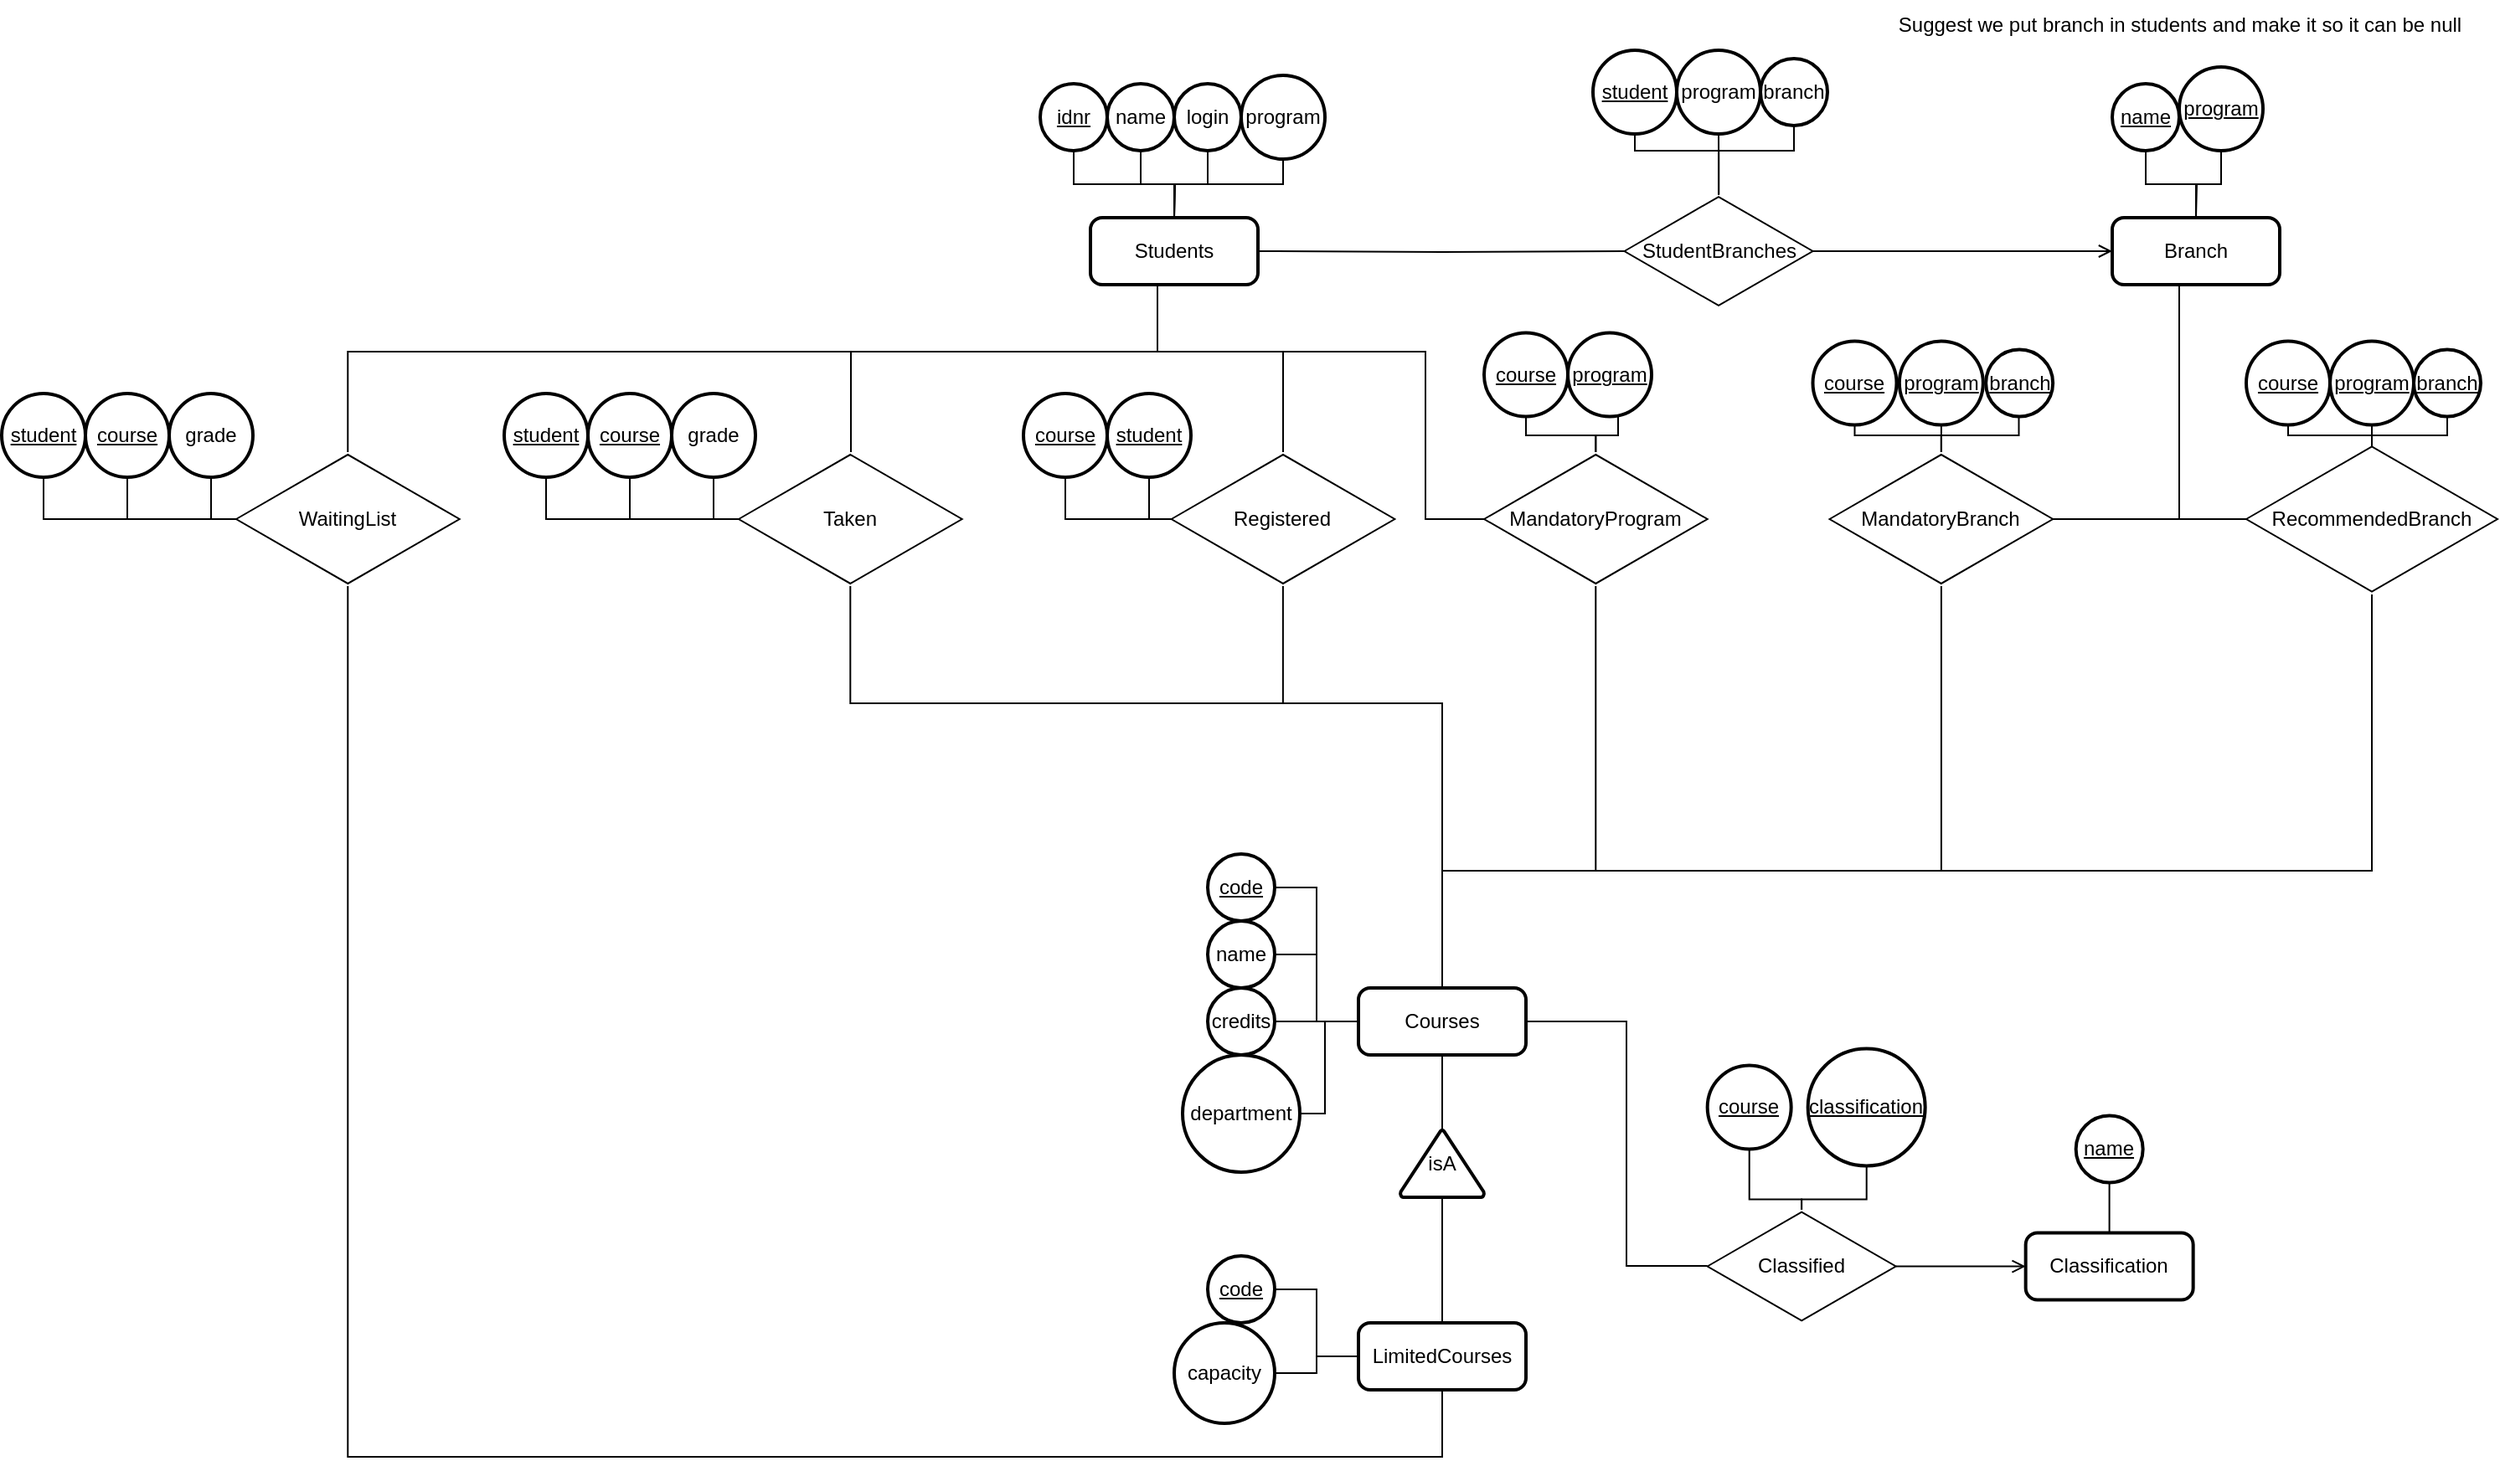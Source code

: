 <mxfile version="22.1.18" type="device">
  <diagram name="Page-1" id="edf60f1a-56cd-e834-aa8a-f176f3a09ee4">
    <mxGraphModel dx="2534" dy="1677" grid="1" gridSize="10" guides="1" tooltips="1" connect="1" arrows="1" fold="1" page="1" pageScale="1" pageWidth="1100" pageHeight="850" background="none" math="0" shadow="0">
      <root>
        <mxCell id="0" />
        <mxCell id="1" parent="0" />
        <mxCell id="WQ_CbdkSGMJaGntY7lkz-7" style="edgeStyle=orthogonalEdgeStyle;rounded=0;orthogonalLoop=1;jettySize=auto;html=1;endArrow=none;endFill=0;" parent="1" target="WQ_CbdkSGMJaGntY7lkz-2" edge="1">
          <mxGeometry relative="1" as="geometry">
            <mxPoint x="330" y="30" as="sourcePoint" />
            <Array as="points">
              <mxPoint x="330" y="10" />
              <mxPoint x="270" y="10" />
            </Array>
          </mxGeometry>
        </mxCell>
        <mxCell id="WQ_CbdkSGMJaGntY7lkz-8" style="edgeStyle=orthogonalEdgeStyle;rounded=0;orthogonalLoop=1;jettySize=auto;html=1;endArrow=none;endFill=0;" parent="1" target="WQ_CbdkSGMJaGntY7lkz-3" edge="1">
          <mxGeometry relative="1" as="geometry">
            <mxPoint x="330" y="30" as="sourcePoint" />
          </mxGeometry>
        </mxCell>
        <mxCell id="WQ_CbdkSGMJaGntY7lkz-9" style="edgeStyle=orthogonalEdgeStyle;rounded=0;orthogonalLoop=1;jettySize=auto;html=1;endArrow=none;endFill=0;" parent="1" target="WQ_CbdkSGMJaGntY7lkz-4" edge="1">
          <mxGeometry relative="1" as="geometry">
            <mxPoint x="330" y="30" as="sourcePoint" />
          </mxGeometry>
        </mxCell>
        <mxCell id="WQ_CbdkSGMJaGntY7lkz-10" style="edgeStyle=orthogonalEdgeStyle;rounded=0;orthogonalLoop=1;jettySize=auto;html=1;endArrow=none;endFill=0;" parent="1" target="WQ_CbdkSGMJaGntY7lkz-5" edge="1">
          <mxGeometry relative="1" as="geometry">
            <mxPoint x="330" y="30" as="sourcePoint" />
            <Array as="points">
              <mxPoint x="330" y="10" />
              <mxPoint x="395" y="10" />
            </Array>
          </mxGeometry>
        </mxCell>
        <mxCell id="WQ_CbdkSGMJaGntY7lkz-12" style="edgeStyle=orthogonalEdgeStyle;rounded=0;orthogonalLoop=1;jettySize=auto;html=1;endArrow=none;endFill=0;" parent="1" target="WQ_CbdkSGMJaGntY7lkz-44" edge="1">
          <mxGeometry relative="1" as="geometry">
            <mxPoint x="380" y="50" as="sourcePoint" />
            <mxPoint x="430" y="50" as="targetPoint" />
          </mxGeometry>
        </mxCell>
        <mxCell id="WQ_CbdkSGMJaGntY7lkz-82" style="edgeStyle=orthogonalEdgeStyle;rounded=0;orthogonalLoop=1;jettySize=auto;html=1;endArrow=none;endFill=0;" parent="1" source="WQ_CbdkSGMJaGntY7lkz-1" target="WQ_CbdkSGMJaGntY7lkz-70" edge="1">
          <mxGeometry relative="1" as="geometry">
            <Array as="points">
              <mxPoint x="320" y="110" />
              <mxPoint x="480" y="110" />
              <mxPoint x="480" y="210" />
            </Array>
          </mxGeometry>
        </mxCell>
        <mxCell id="WQ_CbdkSGMJaGntY7lkz-103" style="edgeStyle=orthogonalEdgeStyle;rounded=0;orthogonalLoop=1;jettySize=auto;html=1;endArrow=none;endFill=0;" parent="1" source="WQ_CbdkSGMJaGntY7lkz-1" target="WQ_CbdkSGMJaGntY7lkz-101" edge="1">
          <mxGeometry relative="1" as="geometry">
            <Array as="points">
              <mxPoint x="320" y="110" />
              <mxPoint x="395" y="110" />
            </Array>
          </mxGeometry>
        </mxCell>
        <mxCell id="WQ_CbdkSGMJaGntY7lkz-104" style="edgeStyle=orthogonalEdgeStyle;rounded=0;orthogonalLoop=1;jettySize=auto;html=1;endArrow=none;endFill=0;" parent="1" source="WQ_CbdkSGMJaGntY7lkz-1" target="WQ_CbdkSGMJaGntY7lkz-102" edge="1">
          <mxGeometry relative="1" as="geometry">
            <Array as="points">
              <mxPoint x="320" y="110" />
              <mxPoint x="137" y="110" />
            </Array>
          </mxGeometry>
        </mxCell>
        <mxCell id="WQ_CbdkSGMJaGntY7lkz-1" value="Students" style="rounded=1;whiteSpace=wrap;html=1;absoluteArcSize=1;arcSize=14;strokeWidth=2;" parent="1" vertex="1">
          <mxGeometry x="280" y="30" width="100" height="40" as="geometry" />
        </mxCell>
        <mxCell id="WQ_CbdkSGMJaGntY7lkz-2" value="&lt;u&gt;idnr&lt;/u&gt;" style="strokeWidth=2;html=1;shape=mxgraph.flowchart.start_2;whiteSpace=wrap;" parent="1" vertex="1">
          <mxGeometry x="250" y="-50" width="40" height="40" as="geometry" />
        </mxCell>
        <mxCell id="WQ_CbdkSGMJaGntY7lkz-3" value="name" style="strokeWidth=2;html=1;shape=mxgraph.flowchart.start_2;whiteSpace=wrap;" parent="1" vertex="1">
          <mxGeometry x="290" y="-50" width="40" height="40" as="geometry" />
        </mxCell>
        <mxCell id="WQ_CbdkSGMJaGntY7lkz-4" value="login" style="strokeWidth=2;html=1;shape=mxgraph.flowchart.start_2;whiteSpace=wrap;" parent="1" vertex="1">
          <mxGeometry x="330" y="-50" width="40" height="40" as="geometry" />
        </mxCell>
        <mxCell id="WQ_CbdkSGMJaGntY7lkz-5" value="program" style="strokeWidth=2;html=1;shape=mxgraph.flowchart.start_2;whiteSpace=wrap;" parent="1" vertex="1">
          <mxGeometry x="370" y="-55" width="50" height="50" as="geometry" />
        </mxCell>
        <mxCell id="WQ_CbdkSGMJaGntY7lkz-15" value="&lt;u&gt;student&lt;/u&gt;" style="strokeWidth=2;html=1;shape=mxgraph.flowchart.start_2;whiteSpace=wrap;" parent="1" vertex="1">
          <mxGeometry x="580" y="-70" width="50" height="50" as="geometry" />
        </mxCell>
        <mxCell id="WQ_CbdkSGMJaGntY7lkz-16" value="branch" style="strokeWidth=2;html=1;shape=mxgraph.flowchart.start_2;whiteSpace=wrap;" parent="1" vertex="1">
          <mxGeometry x="680" y="-65" width="40" height="40" as="geometry" />
        </mxCell>
        <mxCell id="WQ_CbdkSGMJaGntY7lkz-17" value="program" style="strokeWidth=2;html=1;shape=mxgraph.flowchart.start_2;whiteSpace=wrap;" parent="1" vertex="1">
          <mxGeometry x="630" y="-70" width="50" height="50" as="geometry" />
        </mxCell>
        <mxCell id="WQ_CbdkSGMJaGntY7lkz-30" style="edgeStyle=orthogonalEdgeStyle;rounded=0;orthogonalLoop=1;jettySize=auto;html=1;endArrow=none;endFill=0;" parent="1" target="WQ_CbdkSGMJaGntY7lkz-28" edge="1">
          <mxGeometry relative="1" as="geometry">
            <mxPoint x="940" y="30" as="sourcePoint" />
          </mxGeometry>
        </mxCell>
        <mxCell id="WQ_CbdkSGMJaGntY7lkz-76" style="edgeStyle=orthogonalEdgeStyle;rounded=0;orthogonalLoop=1;jettySize=auto;html=1;endArrow=none;endFill=0;" parent="1" source="WQ_CbdkSGMJaGntY7lkz-22" target="WQ_CbdkSGMJaGntY7lkz-72" edge="1">
          <mxGeometry relative="1" as="geometry">
            <Array as="points">
              <mxPoint x="930" y="210" />
            </Array>
          </mxGeometry>
        </mxCell>
        <mxCell id="WQ_CbdkSGMJaGntY7lkz-89" style="edgeStyle=orthogonalEdgeStyle;rounded=0;orthogonalLoop=1;jettySize=auto;html=1;endArrow=none;endFill=0;" parent="1" source="WQ_CbdkSGMJaGntY7lkz-22" target="WQ_CbdkSGMJaGntY7lkz-27" edge="1">
          <mxGeometry relative="1" as="geometry" />
        </mxCell>
        <mxCell id="WQ_CbdkSGMJaGntY7lkz-93" style="edgeStyle=orthogonalEdgeStyle;rounded=0;orthogonalLoop=1;jettySize=auto;html=1;endArrow=none;endFill=0;" parent="1" source="WQ_CbdkSGMJaGntY7lkz-22" target="WQ_CbdkSGMJaGntY7lkz-92" edge="1">
          <mxGeometry relative="1" as="geometry">
            <Array as="points">
              <mxPoint x="930" y="210" />
            </Array>
          </mxGeometry>
        </mxCell>
        <mxCell id="WQ_CbdkSGMJaGntY7lkz-22" value="Branch" style="rounded=1;whiteSpace=wrap;html=1;absoluteArcSize=1;arcSize=14;strokeWidth=2;" parent="1" vertex="1">
          <mxGeometry x="890" y="30" width="100" height="40" as="geometry" />
        </mxCell>
        <mxCell id="WQ_CbdkSGMJaGntY7lkz-27" value="&lt;u&gt;name&lt;/u&gt;" style="strokeWidth=2;html=1;shape=mxgraph.flowchart.start_2;whiteSpace=wrap;" parent="1" vertex="1">
          <mxGeometry x="890" y="-50" width="40" height="40" as="geometry" />
        </mxCell>
        <mxCell id="WQ_CbdkSGMJaGntY7lkz-28" value="&lt;u&gt;program&lt;/u&gt;" style="strokeWidth=2;html=1;shape=mxgraph.flowchart.start_2;whiteSpace=wrap;" parent="1" vertex="1">
          <mxGeometry x="930" y="-60" width="50" height="50" as="geometry" />
        </mxCell>
        <mxCell id="WQ_CbdkSGMJaGntY7lkz-41" style="edgeStyle=orthogonalEdgeStyle;rounded=0;orthogonalLoop=1;jettySize=auto;html=1;endArrow=none;endFill=0;" parent="1" source="WQ_CbdkSGMJaGntY7lkz-34" target="WQ_CbdkSGMJaGntY7lkz-35" edge="1">
          <mxGeometry relative="1" as="geometry" />
        </mxCell>
        <mxCell id="WQ_CbdkSGMJaGntY7lkz-42" style="edgeStyle=orthogonalEdgeStyle;rounded=0;orthogonalLoop=1;jettySize=auto;html=1;endArrow=none;endFill=0;" parent="1" source="WQ_CbdkSGMJaGntY7lkz-34" target="WQ_CbdkSGMJaGntY7lkz-36" edge="1">
          <mxGeometry relative="1" as="geometry" />
        </mxCell>
        <mxCell id="WQ_CbdkSGMJaGntY7lkz-43" style="edgeStyle=orthogonalEdgeStyle;rounded=0;orthogonalLoop=1;jettySize=auto;html=1;endArrow=none;endFill=0;" parent="1" source="WQ_CbdkSGMJaGntY7lkz-34" target="WQ_CbdkSGMJaGntY7lkz-37" edge="1">
          <mxGeometry relative="1" as="geometry">
            <Array as="points">
              <mxPoint x="420" y="510" />
              <mxPoint x="420" y="565" />
            </Array>
          </mxGeometry>
        </mxCell>
        <mxCell id="WQ_CbdkSGMJaGntY7lkz-61" style="edgeStyle=orthogonalEdgeStyle;rounded=0;orthogonalLoop=1;jettySize=auto;html=1;endArrow=none;endFill=0;" parent="1" source="WQ_CbdkSGMJaGntY7lkz-34" target="WQ_CbdkSGMJaGntY7lkz-60" edge="1">
          <mxGeometry relative="1" as="geometry">
            <Array as="points">
              <mxPoint x="600" y="510" />
              <mxPoint x="600" y="656" />
            </Array>
          </mxGeometry>
        </mxCell>
        <mxCell id="WQ_CbdkSGMJaGntY7lkz-34" value="Courses" style="rounded=1;whiteSpace=wrap;html=1;absoluteArcSize=1;arcSize=14;strokeWidth=2;" parent="1" vertex="1">
          <mxGeometry x="440" y="490" width="100" height="40" as="geometry" />
        </mxCell>
        <mxCell id="WQ_CbdkSGMJaGntY7lkz-35" value="name" style="strokeWidth=2;html=1;shape=mxgraph.flowchart.start_2;whiteSpace=wrap;" parent="1" vertex="1">
          <mxGeometry x="350" y="450" width="40" height="40" as="geometry" />
        </mxCell>
        <mxCell id="WQ_CbdkSGMJaGntY7lkz-36" value="credits" style="strokeWidth=2;html=1;shape=mxgraph.flowchart.start_2;whiteSpace=wrap;" parent="1" vertex="1">
          <mxGeometry x="350" y="490" width="40" height="40" as="geometry" />
        </mxCell>
        <mxCell id="WQ_CbdkSGMJaGntY7lkz-37" value="department" style="strokeWidth=2;html=1;shape=mxgraph.flowchart.start_2;whiteSpace=wrap;" parent="1" vertex="1">
          <mxGeometry x="335" y="530" width="70" height="70" as="geometry" />
        </mxCell>
        <mxCell id="WQ_CbdkSGMJaGntY7lkz-38" value="&lt;u&gt;code&lt;/u&gt;" style="strokeWidth=2;html=1;shape=mxgraph.flowchart.start_2;whiteSpace=wrap;" parent="1" vertex="1">
          <mxGeometry x="350" y="410" width="40" height="40" as="geometry" />
        </mxCell>
        <mxCell id="WQ_CbdkSGMJaGntY7lkz-40" style="edgeStyle=orthogonalEdgeStyle;rounded=0;orthogonalLoop=1;jettySize=auto;html=1;entryX=1;entryY=0.5;entryDx=0;entryDy=0;entryPerimeter=0;endArrow=none;endFill=0;" parent="1" source="WQ_CbdkSGMJaGntY7lkz-34" target="WQ_CbdkSGMJaGntY7lkz-38" edge="1">
          <mxGeometry relative="1" as="geometry" />
        </mxCell>
        <mxCell id="WQ_CbdkSGMJaGntY7lkz-45" style="edgeStyle=orthogonalEdgeStyle;rounded=0;orthogonalLoop=1;jettySize=auto;html=1;endArrow=open;endFill=0;" parent="1" source="WQ_CbdkSGMJaGntY7lkz-44" edge="1">
          <mxGeometry relative="1" as="geometry">
            <mxPoint x="890" y="50" as="targetPoint" />
          </mxGeometry>
        </mxCell>
        <mxCell id="WQ_CbdkSGMJaGntY7lkz-48" style="edgeStyle=orthogonalEdgeStyle;rounded=0;orthogonalLoop=1;jettySize=auto;html=1;endArrow=none;endFill=0;" parent="1" source="WQ_CbdkSGMJaGntY7lkz-44" target="WQ_CbdkSGMJaGntY7lkz-17" edge="1">
          <mxGeometry relative="1" as="geometry">
            <Array as="points" />
          </mxGeometry>
        </mxCell>
        <mxCell id="WQ_CbdkSGMJaGntY7lkz-90" style="edgeStyle=orthogonalEdgeStyle;rounded=0;orthogonalLoop=1;jettySize=auto;html=1;endArrow=none;endFill=0;" parent="1" source="WQ_CbdkSGMJaGntY7lkz-44" target="WQ_CbdkSGMJaGntY7lkz-15" edge="1">
          <mxGeometry relative="1" as="geometry">
            <Array as="points">
              <mxPoint x="655" y="-10" />
              <mxPoint x="605" y="-10" />
            </Array>
          </mxGeometry>
        </mxCell>
        <mxCell id="WQ_CbdkSGMJaGntY7lkz-91" style="edgeStyle=orthogonalEdgeStyle;rounded=0;orthogonalLoop=1;jettySize=auto;html=1;endArrow=none;endFill=0;" parent="1" source="WQ_CbdkSGMJaGntY7lkz-44" target="WQ_CbdkSGMJaGntY7lkz-16" edge="1">
          <mxGeometry relative="1" as="geometry">
            <Array as="points">
              <mxPoint x="655" y="-10" />
              <mxPoint x="700" y="-10" />
            </Array>
          </mxGeometry>
        </mxCell>
        <mxCell id="WQ_CbdkSGMJaGntY7lkz-44" value="StudentBranches" style="html=1;whiteSpace=wrap;aspect=fixed;shape=isoRectangle;" parent="1" vertex="1">
          <mxGeometry x="598.75" y="16.25" width="112.5" height="67.5" as="geometry" />
        </mxCell>
        <mxCell id="WQ_CbdkSGMJaGntY7lkz-51" style="edgeStyle=orthogonalEdgeStyle;rounded=0;orthogonalLoop=1;jettySize=auto;html=1;endArrow=none;endFill=0;" parent="1" source="WQ_CbdkSGMJaGntY7lkz-50" target="WQ_CbdkSGMJaGntY7lkz-34" edge="1">
          <mxGeometry relative="1" as="geometry" />
        </mxCell>
        <mxCell id="WQ_CbdkSGMJaGntY7lkz-50" value="isA" style="strokeWidth=2;html=1;shape=mxgraph.flowchart.extract_or_measurement;whiteSpace=wrap;" parent="1" vertex="1">
          <mxGeometry x="465" y="575" width="50" height="40" as="geometry" />
        </mxCell>
        <mxCell id="WQ_CbdkSGMJaGntY7lkz-53" style="edgeStyle=orthogonalEdgeStyle;rounded=0;orthogonalLoop=1;jettySize=auto;html=1;endArrow=none;endFill=0;" parent="1" source="WQ_CbdkSGMJaGntY7lkz-52" target="WQ_CbdkSGMJaGntY7lkz-50" edge="1">
          <mxGeometry relative="1" as="geometry" />
        </mxCell>
        <mxCell id="WQ_CbdkSGMJaGntY7lkz-56" style="edgeStyle=orthogonalEdgeStyle;rounded=0;orthogonalLoop=1;jettySize=auto;html=1;endArrow=none;endFill=0;" parent="1" source="WQ_CbdkSGMJaGntY7lkz-52" target="WQ_CbdkSGMJaGntY7lkz-54" edge="1">
          <mxGeometry relative="1" as="geometry" />
        </mxCell>
        <mxCell id="WQ_CbdkSGMJaGntY7lkz-57" style="edgeStyle=orthogonalEdgeStyle;rounded=0;orthogonalLoop=1;jettySize=auto;html=1;endArrow=none;endFill=0;" parent="1" source="WQ_CbdkSGMJaGntY7lkz-52" target="WQ_CbdkSGMJaGntY7lkz-55" edge="1">
          <mxGeometry relative="1" as="geometry" />
        </mxCell>
        <mxCell id="WQ_CbdkSGMJaGntY7lkz-52" value="LimitedCourses" style="rounded=1;whiteSpace=wrap;html=1;absoluteArcSize=1;arcSize=14;strokeWidth=2;" parent="1" vertex="1">
          <mxGeometry x="440" y="690" width="100" height="40" as="geometry" />
        </mxCell>
        <mxCell id="WQ_CbdkSGMJaGntY7lkz-54" value="&lt;u&gt;code&lt;/u&gt;" style="strokeWidth=2;html=1;shape=mxgraph.flowchart.start_2;whiteSpace=wrap;" parent="1" vertex="1">
          <mxGeometry x="350" y="650" width="40" height="40" as="geometry" />
        </mxCell>
        <mxCell id="WQ_CbdkSGMJaGntY7lkz-55" value="capacity" style="strokeWidth=2;html=1;shape=mxgraph.flowchart.start_2;whiteSpace=wrap;" parent="1" vertex="1">
          <mxGeometry x="330" y="690" width="60" height="60" as="geometry" />
        </mxCell>
        <mxCell id="WQ_CbdkSGMJaGntY7lkz-64" style="edgeStyle=orthogonalEdgeStyle;rounded=0;orthogonalLoop=1;jettySize=auto;html=1;endArrow=none;endFill=0;" parent="1" source="WQ_CbdkSGMJaGntY7lkz-60" target="WQ_CbdkSGMJaGntY7lkz-62" edge="1">
          <mxGeometry relative="1" as="geometry">
            <Array as="points">
              <mxPoint x="704.33" y="616.25" />
              <mxPoint x="673.33" y="616.25" />
            </Array>
          </mxGeometry>
        </mxCell>
        <mxCell id="WQ_CbdkSGMJaGntY7lkz-65" style="edgeStyle=orthogonalEdgeStyle;rounded=0;orthogonalLoop=1;jettySize=auto;html=1;endArrow=none;endFill=0;" parent="1" source="WQ_CbdkSGMJaGntY7lkz-60" target="WQ_CbdkSGMJaGntY7lkz-63" edge="1">
          <mxGeometry relative="1" as="geometry">
            <Array as="points">
              <mxPoint x="704.33" y="616.25" />
              <mxPoint x="743.33" y="616.25" />
            </Array>
          </mxGeometry>
        </mxCell>
        <mxCell id="WQ_CbdkSGMJaGntY7lkz-67" style="edgeStyle=orthogonalEdgeStyle;rounded=0;orthogonalLoop=1;jettySize=auto;html=1;endArrow=open;endFill=0;" parent="1" source="WQ_CbdkSGMJaGntY7lkz-60" target="WQ_CbdkSGMJaGntY7lkz-66" edge="1">
          <mxGeometry relative="1" as="geometry" />
        </mxCell>
        <mxCell id="WQ_CbdkSGMJaGntY7lkz-60" value="Classified" style="html=1;whiteSpace=wrap;aspect=fixed;shape=isoRectangle;" parent="1" vertex="1">
          <mxGeometry x="648.33" y="622.5" width="112.5" height="67.5" as="geometry" />
        </mxCell>
        <mxCell id="WQ_CbdkSGMJaGntY7lkz-62" value="&lt;u&gt;course&lt;/u&gt;" style="strokeWidth=2;html=1;shape=mxgraph.flowchart.start_2;whiteSpace=wrap;" parent="1" vertex="1">
          <mxGeometry x="648.33" y="536.25" width="50" height="50" as="geometry" />
        </mxCell>
        <mxCell id="WQ_CbdkSGMJaGntY7lkz-63" value="&lt;u&gt;classification&lt;/u&gt;" style="strokeWidth=2;html=1;shape=mxgraph.flowchart.start_2;whiteSpace=wrap;" parent="1" vertex="1">
          <mxGeometry x="708.33" y="526.25" width="70" height="70" as="geometry" />
        </mxCell>
        <mxCell id="WQ_CbdkSGMJaGntY7lkz-69" style="edgeStyle=orthogonalEdgeStyle;rounded=0;orthogonalLoop=1;jettySize=auto;html=1;endArrow=none;endFill=0;" parent="1" source="WQ_CbdkSGMJaGntY7lkz-66" target="WQ_CbdkSGMJaGntY7lkz-68" edge="1">
          <mxGeometry relative="1" as="geometry" />
        </mxCell>
        <mxCell id="WQ_CbdkSGMJaGntY7lkz-66" value="Classification" style="rounded=1;whiteSpace=wrap;html=1;absoluteArcSize=1;arcSize=14;strokeWidth=2;" parent="1" vertex="1">
          <mxGeometry x="838.33" y="636.25" width="100" height="40" as="geometry" />
        </mxCell>
        <mxCell id="WQ_CbdkSGMJaGntY7lkz-68" value="&lt;u&gt;name&lt;/u&gt;" style="strokeWidth=2;html=1;shape=mxgraph.flowchart.start_2;whiteSpace=wrap;" parent="1" vertex="1">
          <mxGeometry x="868.33" y="566.25" width="40" height="40" as="geometry" />
        </mxCell>
        <mxCell id="WQ_CbdkSGMJaGntY7lkz-75" style="edgeStyle=orthogonalEdgeStyle;rounded=0;orthogonalLoop=1;jettySize=auto;html=1;endArrow=none;endFill=0;" parent="1" source="WQ_CbdkSGMJaGntY7lkz-70" target="WQ_CbdkSGMJaGntY7lkz-34" edge="1">
          <mxGeometry relative="1" as="geometry">
            <Array as="points">
              <mxPoint x="582" y="420" />
              <mxPoint x="490" y="420" />
            </Array>
          </mxGeometry>
        </mxCell>
        <mxCell id="WQ_CbdkSGMJaGntY7lkz-80" style="edgeStyle=orthogonalEdgeStyle;rounded=0;orthogonalLoop=1;jettySize=auto;html=1;endArrow=none;endFill=0;" parent="1" source="WQ_CbdkSGMJaGntY7lkz-70" target="WQ_CbdkSGMJaGntY7lkz-78" edge="1">
          <mxGeometry relative="1" as="geometry">
            <Array as="points">
              <mxPoint x="582" y="160" />
              <mxPoint x="540" y="160" />
            </Array>
          </mxGeometry>
        </mxCell>
        <mxCell id="WQ_CbdkSGMJaGntY7lkz-81" style="edgeStyle=orthogonalEdgeStyle;rounded=0;orthogonalLoop=1;jettySize=auto;html=1;endArrow=none;endFill=0;" parent="1" source="WQ_CbdkSGMJaGntY7lkz-70" target="WQ_CbdkSGMJaGntY7lkz-79" edge="1">
          <mxGeometry relative="1" as="geometry">
            <Array as="points">
              <mxPoint x="582" y="160" />
              <mxPoint x="595" y="160" />
            </Array>
          </mxGeometry>
        </mxCell>
        <mxCell id="WQ_CbdkSGMJaGntY7lkz-70" value="MandatoryProgram" style="html=1;whiteSpace=wrap;aspect=fixed;shape=isoRectangle;" parent="1" vertex="1">
          <mxGeometry x="515" y="170" width="133.33" height="80" as="geometry" />
        </mxCell>
        <mxCell id="WQ_CbdkSGMJaGntY7lkz-77" style="edgeStyle=orthogonalEdgeStyle;rounded=0;orthogonalLoop=1;jettySize=auto;html=1;endArrow=none;endFill=0;" parent="1" source="WQ_CbdkSGMJaGntY7lkz-72" target="WQ_CbdkSGMJaGntY7lkz-34" edge="1">
          <mxGeometry relative="1" as="geometry">
            <Array as="points">
              <mxPoint x="787" y="420" />
              <mxPoint x="490" y="420" />
            </Array>
          </mxGeometry>
        </mxCell>
        <mxCell id="WQ_CbdkSGMJaGntY7lkz-86" style="edgeStyle=orthogonalEdgeStyle;rounded=0;orthogonalLoop=1;jettySize=auto;html=1;endArrow=none;endFill=0;" parent="1" source="WQ_CbdkSGMJaGntY7lkz-72" target="WQ_CbdkSGMJaGntY7lkz-84" edge="1">
          <mxGeometry relative="1" as="geometry" />
        </mxCell>
        <mxCell id="WQ_CbdkSGMJaGntY7lkz-87" style="edgeStyle=orthogonalEdgeStyle;rounded=0;orthogonalLoop=1;jettySize=auto;html=1;endArrow=none;endFill=0;" parent="1" source="WQ_CbdkSGMJaGntY7lkz-72" target="WQ_CbdkSGMJaGntY7lkz-85" edge="1">
          <mxGeometry relative="1" as="geometry">
            <Array as="points">
              <mxPoint x="788.25" y="160" />
              <mxPoint x="834.25" y="160" />
            </Array>
          </mxGeometry>
        </mxCell>
        <mxCell id="WQ_CbdkSGMJaGntY7lkz-88" style="edgeStyle=orthogonalEdgeStyle;rounded=0;orthogonalLoop=1;jettySize=auto;html=1;endArrow=none;endFill=0;" parent="1" source="WQ_CbdkSGMJaGntY7lkz-72" target="WQ_CbdkSGMJaGntY7lkz-83" edge="1">
          <mxGeometry relative="1" as="geometry">
            <Array as="points">
              <mxPoint x="788.25" y="160" />
              <mxPoint x="736.25" y="160" />
            </Array>
          </mxGeometry>
        </mxCell>
        <mxCell id="WQ_CbdkSGMJaGntY7lkz-72" value="MandatoryBranch" style="html=1;whiteSpace=wrap;aspect=fixed;shape=isoRectangle;" parent="1" vertex="1">
          <mxGeometry x="721.25" y="170" width="133.33" height="80" as="geometry" />
        </mxCell>
        <mxCell id="WQ_CbdkSGMJaGntY7lkz-78" value="&lt;u&gt;course&lt;/u&gt;" style="strokeWidth=2;html=1;shape=mxgraph.flowchart.start_2;whiteSpace=wrap;" parent="1" vertex="1">
          <mxGeometry x="515" y="98.75" width="50" height="50" as="geometry" />
        </mxCell>
        <mxCell id="WQ_CbdkSGMJaGntY7lkz-79" value="&lt;u&gt;program&lt;/u&gt;" style="strokeWidth=2;html=1;shape=mxgraph.flowchart.start_2;whiteSpace=wrap;" parent="1" vertex="1">
          <mxGeometry x="565" y="98.75" width="50" height="50" as="geometry" />
        </mxCell>
        <mxCell id="WQ_CbdkSGMJaGntY7lkz-83" value="&lt;u&gt;course&lt;/u&gt;" style="strokeWidth=2;html=1;shape=mxgraph.flowchart.start_2;whiteSpace=wrap;" parent="1" vertex="1">
          <mxGeometry x="711.25" y="103.75" width="50" height="50" as="geometry" />
        </mxCell>
        <mxCell id="WQ_CbdkSGMJaGntY7lkz-84" value="&lt;u&gt;program&lt;/u&gt;" style="strokeWidth=2;html=1;shape=mxgraph.flowchart.start_2;whiteSpace=wrap;" parent="1" vertex="1">
          <mxGeometry x="762.92" y="103.75" width="50" height="50" as="geometry" />
        </mxCell>
        <mxCell id="WQ_CbdkSGMJaGntY7lkz-85" value="&lt;u&gt;branch&lt;/u&gt;" style="strokeWidth=2;html=1;shape=mxgraph.flowchart.start_2;whiteSpace=wrap;" parent="1" vertex="1">
          <mxGeometry x="814.58" y="108.75" width="40" height="40" as="geometry" />
        </mxCell>
        <mxCell id="WQ_CbdkSGMJaGntY7lkz-97" style="edgeStyle=orthogonalEdgeStyle;rounded=0;orthogonalLoop=1;jettySize=auto;html=1;endArrow=none;endFill=0;" parent="1" source="WQ_CbdkSGMJaGntY7lkz-92" target="WQ_CbdkSGMJaGntY7lkz-94" edge="1">
          <mxGeometry relative="1" as="geometry">
            <Array as="points">
              <mxPoint x="1045" y="160" />
              <mxPoint x="995" y="160" />
            </Array>
          </mxGeometry>
        </mxCell>
        <mxCell id="WQ_CbdkSGMJaGntY7lkz-98" style="edgeStyle=orthogonalEdgeStyle;rounded=0;orthogonalLoop=1;jettySize=auto;html=1;endArrow=none;endFill=0;" parent="1" source="WQ_CbdkSGMJaGntY7lkz-92" target="WQ_CbdkSGMJaGntY7lkz-95" edge="1">
          <mxGeometry relative="1" as="geometry" />
        </mxCell>
        <mxCell id="WQ_CbdkSGMJaGntY7lkz-99" style="edgeStyle=orthogonalEdgeStyle;rounded=0;orthogonalLoop=1;jettySize=auto;html=1;endArrow=none;endFill=0;" parent="1" source="WQ_CbdkSGMJaGntY7lkz-92" target="WQ_CbdkSGMJaGntY7lkz-96" edge="1">
          <mxGeometry relative="1" as="geometry">
            <Array as="points">
              <mxPoint x="1045" y="160" />
              <mxPoint x="1090" y="160" />
            </Array>
          </mxGeometry>
        </mxCell>
        <mxCell id="WQ_CbdkSGMJaGntY7lkz-100" style="edgeStyle=orthogonalEdgeStyle;rounded=0;orthogonalLoop=1;jettySize=auto;html=1;endArrow=none;endFill=0;" parent="1" source="WQ_CbdkSGMJaGntY7lkz-92" target="WQ_CbdkSGMJaGntY7lkz-34" edge="1">
          <mxGeometry relative="1" as="geometry">
            <Array as="points">
              <mxPoint x="1045" y="420" />
              <mxPoint x="490" y="420" />
            </Array>
          </mxGeometry>
        </mxCell>
        <mxCell id="WQ_CbdkSGMJaGntY7lkz-92" value="RecommendedBranch" style="html=1;whiteSpace=wrap;aspect=fixed;shape=isoRectangle;" parent="1" vertex="1">
          <mxGeometry x="970" y="165" width="150" height="90" as="geometry" />
        </mxCell>
        <mxCell id="WQ_CbdkSGMJaGntY7lkz-94" value="&lt;u&gt;course&lt;/u&gt;" style="strokeWidth=2;html=1;shape=mxgraph.flowchart.start_2;whiteSpace=wrap;" parent="1" vertex="1">
          <mxGeometry x="970" y="103.75" width="50" height="50" as="geometry" />
        </mxCell>
        <mxCell id="WQ_CbdkSGMJaGntY7lkz-95" value="&lt;u&gt;program&lt;/u&gt;" style="strokeWidth=2;html=1;shape=mxgraph.flowchart.start_2;whiteSpace=wrap;" parent="1" vertex="1">
          <mxGeometry x="1020" y="103.75" width="50" height="50" as="geometry" />
        </mxCell>
        <mxCell id="WQ_CbdkSGMJaGntY7lkz-96" value="&lt;u&gt;branch&lt;/u&gt;" style="strokeWidth=2;html=1;shape=mxgraph.flowchart.start_2;whiteSpace=wrap;" parent="1" vertex="1">
          <mxGeometry x="1070" y="108.75" width="40" height="40" as="geometry" />
        </mxCell>
        <mxCell id="WQ_CbdkSGMJaGntY7lkz-105" style="edgeStyle=orthogonalEdgeStyle;rounded=0;orthogonalLoop=1;jettySize=auto;html=1;endArrow=none;endFill=0;" parent="1" source="WQ_CbdkSGMJaGntY7lkz-101" target="WQ_CbdkSGMJaGntY7lkz-34" edge="1">
          <mxGeometry relative="1" as="geometry">
            <Array as="points">
              <mxPoint x="395" y="320" />
              <mxPoint x="490" y="320" />
            </Array>
          </mxGeometry>
        </mxCell>
        <mxCell id="WQ_CbdkSGMJaGntY7lkz-114" style="edgeStyle=orthogonalEdgeStyle;rounded=0;orthogonalLoop=1;jettySize=auto;html=1;endArrow=none;endFill=0;" parent="1" source="WQ_CbdkSGMJaGntY7lkz-101" target="WQ_CbdkSGMJaGntY7lkz-109" edge="1">
          <mxGeometry relative="1" as="geometry">
            <Array as="points">
              <mxPoint x="265" y="210" />
            </Array>
          </mxGeometry>
        </mxCell>
        <mxCell id="WQ_CbdkSGMJaGntY7lkz-116" style="edgeStyle=orthogonalEdgeStyle;rounded=0;orthogonalLoop=1;jettySize=auto;html=1;endArrow=none;endFill=0;" parent="1" source="WQ_CbdkSGMJaGntY7lkz-101" target="WQ_CbdkSGMJaGntY7lkz-108" edge="1">
          <mxGeometry relative="1" as="geometry">
            <Array as="points">
              <mxPoint x="315" y="210" />
            </Array>
          </mxGeometry>
        </mxCell>
        <mxCell id="WQ_CbdkSGMJaGntY7lkz-101" value="Registered" style="html=1;whiteSpace=wrap;aspect=fixed;shape=isoRectangle;" parent="1" vertex="1">
          <mxGeometry x="328.33" y="170" width="133.33" height="80" as="geometry" />
        </mxCell>
        <mxCell id="WQ_CbdkSGMJaGntY7lkz-106" style="edgeStyle=orthogonalEdgeStyle;rounded=0;orthogonalLoop=1;jettySize=auto;html=1;endArrow=none;endFill=0;" parent="1" source="WQ_CbdkSGMJaGntY7lkz-102" target="WQ_CbdkSGMJaGntY7lkz-34" edge="1">
          <mxGeometry relative="1" as="geometry">
            <Array as="points">
              <mxPoint x="137" y="320" />
              <mxPoint x="490" y="320" />
            </Array>
          </mxGeometry>
        </mxCell>
        <mxCell id="WQ_CbdkSGMJaGntY7lkz-117" style="edgeStyle=orthogonalEdgeStyle;rounded=0;orthogonalLoop=1;jettySize=auto;html=1;endArrow=none;endFill=0;" parent="1" source="WQ_CbdkSGMJaGntY7lkz-102" target="WQ_CbdkSGMJaGntY7lkz-107" edge="1">
          <mxGeometry relative="1" as="geometry">
            <Array as="points">
              <mxPoint x="-45" y="210" />
            </Array>
          </mxGeometry>
        </mxCell>
        <mxCell id="WQ_CbdkSGMJaGntY7lkz-118" style="edgeStyle=orthogonalEdgeStyle;rounded=0;orthogonalLoop=1;jettySize=auto;html=1;endArrow=none;endFill=0;" parent="1" source="WQ_CbdkSGMJaGntY7lkz-102" target="WQ_CbdkSGMJaGntY7lkz-111" edge="1">
          <mxGeometry relative="1" as="geometry">
            <Array as="points">
              <mxPoint x="5" y="210" />
            </Array>
          </mxGeometry>
        </mxCell>
        <mxCell id="WQ_CbdkSGMJaGntY7lkz-119" style="edgeStyle=orthogonalEdgeStyle;rounded=0;orthogonalLoop=1;jettySize=auto;html=1;endArrow=none;endFill=0;" parent="1" source="WQ_CbdkSGMJaGntY7lkz-102" target="WQ_CbdkSGMJaGntY7lkz-112" edge="1">
          <mxGeometry relative="1" as="geometry">
            <Array as="points">
              <mxPoint x="55" y="210" />
            </Array>
          </mxGeometry>
        </mxCell>
        <mxCell id="WQ_CbdkSGMJaGntY7lkz-102" value="Taken" style="html=1;whiteSpace=wrap;aspect=fixed;shape=isoRectangle;" parent="1" vertex="1">
          <mxGeometry x="70.0" y="170" width="133.33" height="80" as="geometry" />
        </mxCell>
        <mxCell id="WQ_CbdkSGMJaGntY7lkz-107" value="&lt;u&gt;student&lt;/u&gt;" style="strokeWidth=2;html=1;shape=mxgraph.flowchart.start_2;whiteSpace=wrap;" parent="1" vertex="1">
          <mxGeometry x="-70" y="135" width="50" height="50" as="geometry" />
        </mxCell>
        <mxCell id="WQ_CbdkSGMJaGntY7lkz-108" value="&lt;u&gt;student&lt;/u&gt;" style="strokeWidth=2;html=1;shape=mxgraph.flowchart.start_2;whiteSpace=wrap;" parent="1" vertex="1">
          <mxGeometry x="290" y="135" width="50" height="50" as="geometry" />
        </mxCell>
        <mxCell id="WQ_CbdkSGMJaGntY7lkz-109" value="&lt;u&gt;course&lt;/u&gt;" style="strokeWidth=2;html=1;shape=mxgraph.flowchart.start_2;whiteSpace=wrap;" parent="1" vertex="1">
          <mxGeometry x="240" y="135" width="50" height="50" as="geometry" />
        </mxCell>
        <mxCell id="WQ_CbdkSGMJaGntY7lkz-111" value="&lt;u&gt;course&lt;/u&gt;" style="strokeWidth=2;html=1;shape=mxgraph.flowchart.start_2;whiteSpace=wrap;" parent="1" vertex="1">
          <mxGeometry x="-20" y="135" width="50" height="50" as="geometry" />
        </mxCell>
        <mxCell id="WQ_CbdkSGMJaGntY7lkz-112" value="grade" style="strokeWidth=2;html=1;shape=mxgraph.flowchart.start_2;whiteSpace=wrap;" parent="1" vertex="1">
          <mxGeometry x="30" y="135" width="50" height="50" as="geometry" />
        </mxCell>
        <mxCell id="WQ_CbdkSGMJaGntY7lkz-120" value="Suggest we put branch in students and make it so it can be null" style="text;html=1;align=center;verticalAlign=middle;resizable=0;points=[];autosize=1;strokeColor=none;fillColor=none;" parent="1" vertex="1">
          <mxGeometry x="750" y="-100" width="360" height="30" as="geometry" />
        </mxCell>
        <mxCell id="Ksa-lFz45IvRBolU3xUk-6" style="edgeStyle=orthogonalEdgeStyle;rounded=0;orthogonalLoop=1;jettySize=auto;html=1;endArrow=none;endFill=0;" edge="1" parent="1" source="Ksa-lFz45IvRBolU3xUk-1" target="Ksa-lFz45IvRBolU3xUk-5">
          <mxGeometry relative="1" as="geometry">
            <Array as="points">
              <mxPoint x="-245" y="210" />
            </Array>
          </mxGeometry>
        </mxCell>
        <mxCell id="Ksa-lFz45IvRBolU3xUk-7" style="edgeStyle=orthogonalEdgeStyle;rounded=0;orthogonalLoop=1;jettySize=auto;html=1;endArrow=none;endFill=0;" edge="1" parent="1" source="Ksa-lFz45IvRBolU3xUk-1" target="Ksa-lFz45IvRBolU3xUk-3">
          <mxGeometry relative="1" as="geometry">
            <Array as="points">
              <mxPoint x="-295" y="210" />
            </Array>
          </mxGeometry>
        </mxCell>
        <mxCell id="Ksa-lFz45IvRBolU3xUk-8" style="edgeStyle=orthogonalEdgeStyle;rounded=0;orthogonalLoop=1;jettySize=auto;html=1;endArrow=none;endFill=0;" edge="1" parent="1" source="Ksa-lFz45IvRBolU3xUk-1" target="Ksa-lFz45IvRBolU3xUk-2">
          <mxGeometry relative="1" as="geometry">
            <Array as="points">
              <mxPoint x="-345" y="210" />
            </Array>
          </mxGeometry>
        </mxCell>
        <mxCell id="Ksa-lFz45IvRBolU3xUk-9" style="edgeStyle=orthogonalEdgeStyle;rounded=0;orthogonalLoop=1;jettySize=auto;html=1;endArrow=none;endFill=0;" edge="1" parent="1" source="Ksa-lFz45IvRBolU3xUk-1" target="WQ_CbdkSGMJaGntY7lkz-1">
          <mxGeometry relative="1" as="geometry">
            <Array as="points">
              <mxPoint x="-163" y="110" />
              <mxPoint x="320" y="110" />
            </Array>
          </mxGeometry>
        </mxCell>
        <mxCell id="Ksa-lFz45IvRBolU3xUk-10" style="edgeStyle=orthogonalEdgeStyle;rounded=0;orthogonalLoop=1;jettySize=auto;html=1;endArrow=none;endFill=0;" edge="1" parent="1" source="Ksa-lFz45IvRBolU3xUk-1" target="WQ_CbdkSGMJaGntY7lkz-52">
          <mxGeometry relative="1" as="geometry">
            <Array as="points">
              <mxPoint x="-163" y="770" />
              <mxPoint x="490" y="770" />
            </Array>
          </mxGeometry>
        </mxCell>
        <mxCell id="Ksa-lFz45IvRBolU3xUk-1" value="WaitingList" style="html=1;whiteSpace=wrap;aspect=fixed;shape=isoRectangle;" vertex="1" parent="1">
          <mxGeometry x="-230.0" y="170" width="133.33" height="80" as="geometry" />
        </mxCell>
        <mxCell id="Ksa-lFz45IvRBolU3xUk-2" value="&lt;u&gt;student&lt;/u&gt;" style="strokeWidth=2;html=1;shape=mxgraph.flowchart.start_2;whiteSpace=wrap;" vertex="1" parent="1">
          <mxGeometry x="-370" y="135" width="50" height="50" as="geometry" />
        </mxCell>
        <mxCell id="Ksa-lFz45IvRBolU3xUk-3" value="&lt;u&gt;course&lt;/u&gt;" style="strokeWidth=2;html=1;shape=mxgraph.flowchart.start_2;whiteSpace=wrap;" vertex="1" parent="1">
          <mxGeometry x="-320" y="135" width="50" height="50" as="geometry" />
        </mxCell>
        <mxCell id="Ksa-lFz45IvRBolU3xUk-5" value="grade" style="strokeWidth=2;html=1;shape=mxgraph.flowchart.start_2;whiteSpace=wrap;" vertex="1" parent="1">
          <mxGeometry x="-270" y="135" width="50" height="50" as="geometry" />
        </mxCell>
      </root>
    </mxGraphModel>
  </diagram>
</mxfile>
